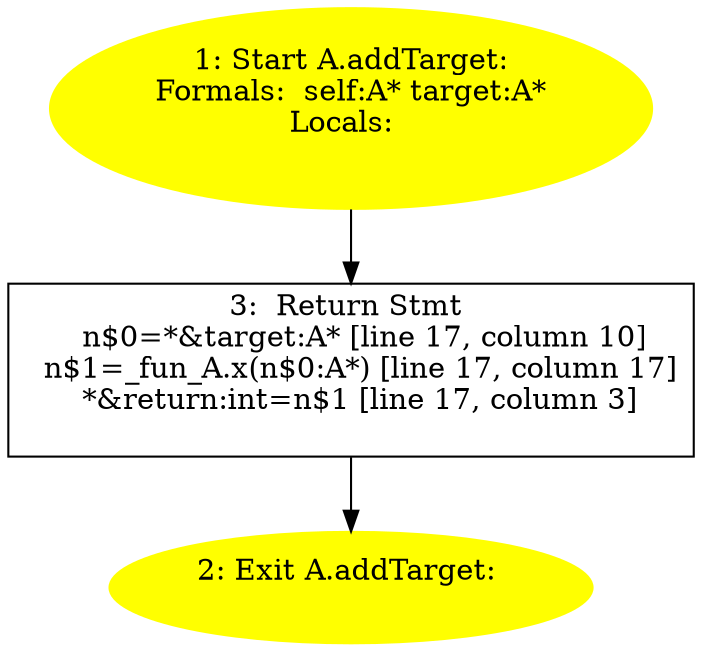 /* @generated */
digraph cfg {
"addTarget:#A(class A)#instance.ca26ddd02ac11fb266531b38b6edef27_1" [label="1: Start A.addTarget:\nFormals:  self:A* target:A*\nLocals:  \n  " color=yellow style=filled]
	

	 "addTarget:#A(class A)#instance.ca26ddd02ac11fb266531b38b6edef27_1" -> "addTarget:#A(class A)#instance.ca26ddd02ac11fb266531b38b6edef27_3" ;
"addTarget:#A(class A)#instance.ca26ddd02ac11fb266531b38b6edef27_2" [label="2: Exit A.addTarget: \n  " color=yellow style=filled]
	

"addTarget:#A(class A)#instance.ca26ddd02ac11fb266531b38b6edef27_3" [label="3:  Return Stmt \n   n$0=*&target:A* [line 17, column 10]\n  n$1=_fun_A.x(n$0:A*) [line 17, column 17]\n  *&return:int=n$1 [line 17, column 3]\n " shape="box"]
	

	 "addTarget:#A(class A)#instance.ca26ddd02ac11fb266531b38b6edef27_3" -> "addTarget:#A(class A)#instance.ca26ddd02ac11fb266531b38b6edef27_2" ;
}
